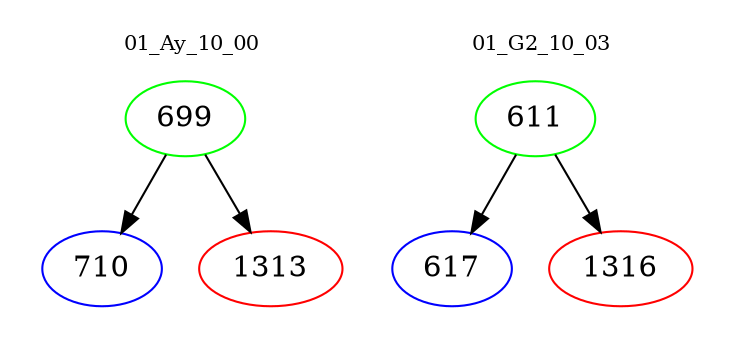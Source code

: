 digraph{
subgraph cluster_0 {
color = white
label = "01_Ay_10_00";
fontsize=10;
T0_699 [label="699", color="green"]
T0_699 -> T0_710 [color="black"]
T0_710 [label="710", color="blue"]
T0_699 -> T0_1313 [color="black"]
T0_1313 [label="1313", color="red"]
}
subgraph cluster_1 {
color = white
label = "01_G2_10_03";
fontsize=10;
T1_611 [label="611", color="green"]
T1_611 -> T1_617 [color="black"]
T1_617 [label="617", color="blue"]
T1_611 -> T1_1316 [color="black"]
T1_1316 [label="1316", color="red"]
}
}
